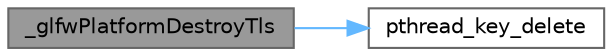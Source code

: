digraph "_glfwPlatformDestroyTls"
{
 // LATEX_PDF_SIZE
  bgcolor="transparent";
  edge [fontname=Helvetica,fontsize=10,labelfontname=Helvetica,labelfontsize=10];
  node [fontname=Helvetica,fontsize=10,shape=box,height=0.2,width=0.4];
  rankdir="LR";
  Node1 [id="Node000001",label="_glfwPlatformDestroyTls",height=0.2,width=0.4,color="gray40", fillcolor="grey60", style="filled", fontcolor="black",tooltip=" "];
  Node1 -> Node2 [id="edge1_Node000001_Node000002",color="steelblue1",style="solid",tooltip=" "];
  Node2 [id="Node000002",label="pthread_key_delete",height=0.2,width=0.4,color="grey40", fillcolor="white", style="filled",URL="$_classes_2lib_2pthread_8h.html#a9b51f8826d51d11e280d16d896ea2050",tooltip=" "];
}
